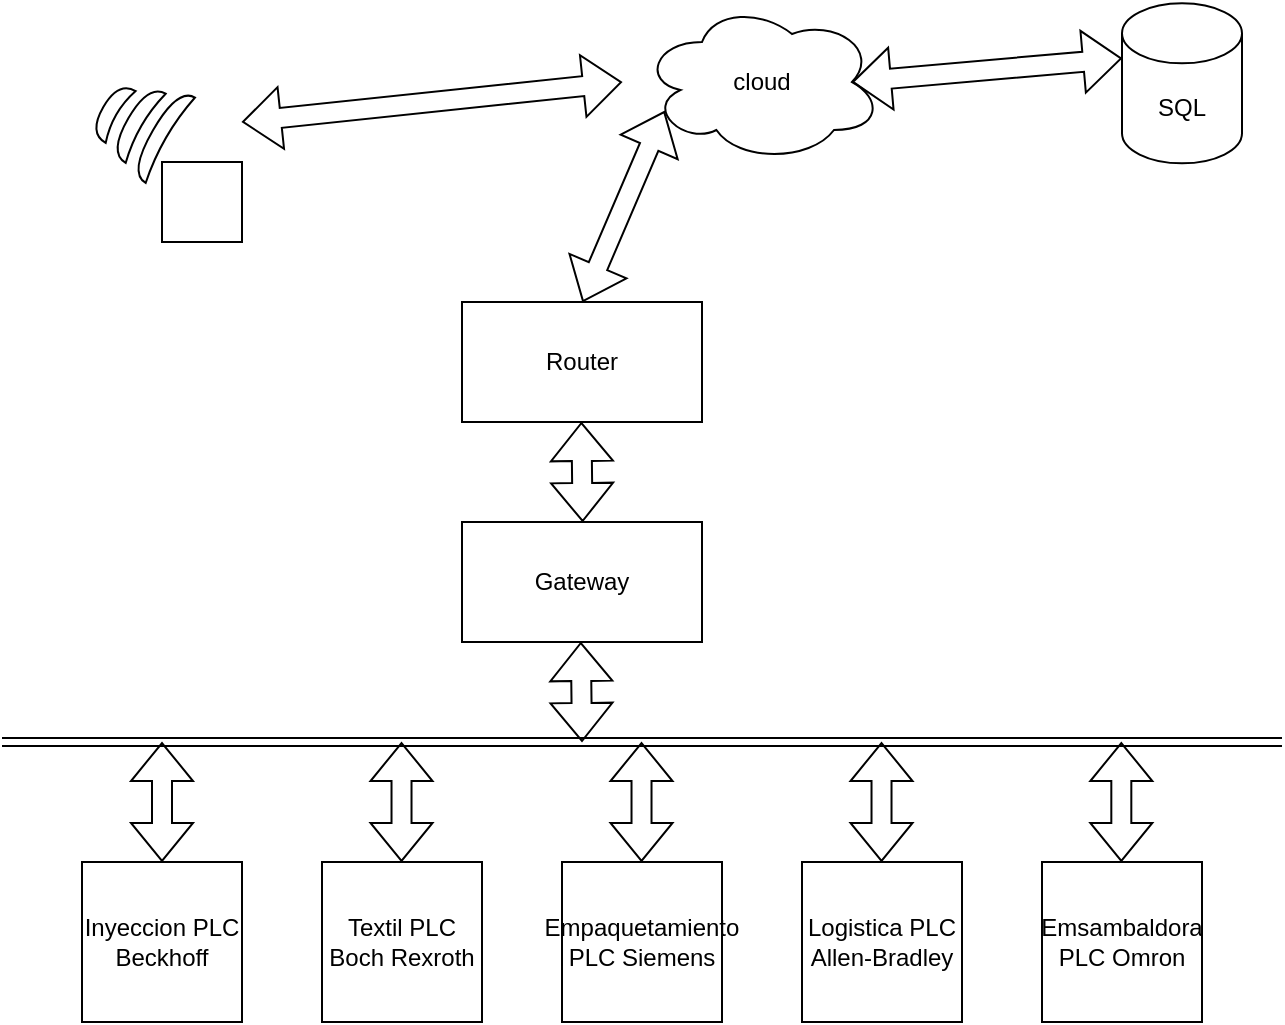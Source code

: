 <mxfile version="24.7.17">
  <diagram name="Página-1" id="4ogbuY2WXQBbzz6w4XQf">
    <mxGraphModel dx="1344" dy="483" grid="1" gridSize="10" guides="1" tooltips="1" connect="1" arrows="1" fold="1" page="1" pageScale="1" pageWidth="1169" pageHeight="827" math="0" shadow="0">
      <root>
        <mxCell id="0" />
        <mxCell id="1" parent="0" />
        <mxCell id="Ca4Y1HuICi13Lwhwx1Ua-1" value="cloud" style="ellipse;shape=cloud;whiteSpace=wrap;html=1;" vertex="1" parent="1">
          <mxGeometry x="420" y="80" width="120" height="80" as="geometry" />
        </mxCell>
        <mxCell id="Ca4Y1HuICi13Lwhwx1Ua-2" value="" style="shape=link;html=1;rounded=0;" edge="1" parent="1">
          <mxGeometry width="100" relative="1" as="geometry">
            <mxPoint x="100" y="450" as="sourcePoint" />
            <mxPoint x="740" y="450" as="targetPoint" />
          </mxGeometry>
        </mxCell>
        <mxCell id="Ca4Y1HuICi13Lwhwx1Ua-3" value="Inyeccion PLC Beckhoff" style="whiteSpace=wrap;html=1;aspect=fixed;" vertex="1" parent="1">
          <mxGeometry x="140" y="510" width="80" height="80" as="geometry" />
        </mxCell>
        <mxCell id="Ca4Y1HuICi13Lwhwx1Ua-4" value="Textil PLC Boch Rexroth" style="whiteSpace=wrap;html=1;aspect=fixed;" vertex="1" parent="1">
          <mxGeometry x="260" y="510" width="80" height="80" as="geometry" />
        </mxCell>
        <mxCell id="Ca4Y1HuICi13Lwhwx1Ua-5" value="Empaquetamiento PLC Siemens" style="whiteSpace=wrap;html=1;aspect=fixed;" vertex="1" parent="1">
          <mxGeometry x="380" y="510" width="80" height="80" as="geometry" />
        </mxCell>
        <mxCell id="Ca4Y1HuICi13Lwhwx1Ua-6" value="Logistica PLC Allen-Bradley" style="whiteSpace=wrap;html=1;aspect=fixed;" vertex="1" parent="1">
          <mxGeometry x="500" y="510" width="80" height="80" as="geometry" />
        </mxCell>
        <mxCell id="Ca4Y1HuICi13Lwhwx1Ua-7" value="Emsambaldora PLC Omron" style="whiteSpace=wrap;html=1;aspect=fixed;" vertex="1" parent="1">
          <mxGeometry x="620" y="510" width="80" height="80" as="geometry" />
        </mxCell>
        <mxCell id="Ca4Y1HuICi13Lwhwx1Ua-8" value="Gateway" style="rounded=0;whiteSpace=wrap;html=1;" vertex="1" parent="1">
          <mxGeometry x="330" y="340" width="120" height="60" as="geometry" />
        </mxCell>
        <mxCell id="Ca4Y1HuICi13Lwhwx1Ua-9" value="Router" style="rounded=0;whiteSpace=wrap;html=1;" vertex="1" parent="1">
          <mxGeometry x="330" y="230" width="120" height="60" as="geometry" />
        </mxCell>
        <mxCell id="Ca4Y1HuICi13Lwhwx1Ua-10" value="" style="shape=flexArrow;endArrow=classic;startArrow=classic;html=1;rounded=0;exitX=0.5;exitY=0;exitDx=0;exitDy=0;" edge="1" parent="1" source="Ca4Y1HuICi13Lwhwx1Ua-3">
          <mxGeometry width="100" height="100" relative="1" as="geometry">
            <mxPoint x="530" y="470" as="sourcePoint" />
            <mxPoint x="180" y="450" as="targetPoint" />
          </mxGeometry>
        </mxCell>
        <mxCell id="Ca4Y1HuICi13Lwhwx1Ua-11" value="" style="shape=flexArrow;endArrow=classic;startArrow=classic;html=1;rounded=0;exitX=0.5;exitY=0;exitDx=0;exitDy=0;" edge="1" parent="1">
          <mxGeometry width="100" height="100" relative="1" as="geometry">
            <mxPoint x="659.66" y="510" as="sourcePoint" />
            <mxPoint x="659.66" y="450" as="targetPoint" />
          </mxGeometry>
        </mxCell>
        <mxCell id="Ca4Y1HuICi13Lwhwx1Ua-12" value="" style="shape=flexArrow;endArrow=classic;startArrow=classic;html=1;rounded=0;exitX=0.5;exitY=0;exitDx=0;exitDy=0;" edge="1" parent="1">
          <mxGeometry width="100" height="100" relative="1" as="geometry">
            <mxPoint x="539.76" y="510" as="sourcePoint" />
            <mxPoint x="539.76" y="450" as="targetPoint" />
          </mxGeometry>
        </mxCell>
        <mxCell id="Ca4Y1HuICi13Lwhwx1Ua-13" value="" style="shape=flexArrow;endArrow=classic;startArrow=classic;html=1;rounded=0;exitX=0.5;exitY=0;exitDx=0;exitDy=0;" edge="1" parent="1">
          <mxGeometry width="100" height="100" relative="1" as="geometry">
            <mxPoint x="419.76" y="510" as="sourcePoint" />
            <mxPoint x="419.76" y="450" as="targetPoint" />
          </mxGeometry>
        </mxCell>
        <mxCell id="Ca4Y1HuICi13Lwhwx1Ua-14" value="" style="shape=flexArrow;endArrow=classic;startArrow=classic;html=1;rounded=0;exitX=0.5;exitY=0;exitDx=0;exitDy=0;" edge="1" parent="1">
          <mxGeometry width="100" height="100" relative="1" as="geometry">
            <mxPoint x="299.76" y="510" as="sourcePoint" />
            <mxPoint x="299.76" y="450" as="targetPoint" />
          </mxGeometry>
        </mxCell>
        <mxCell id="Ca4Y1HuICi13Lwhwx1Ua-16" value="" style="shape=flexArrow;endArrow=classic;startArrow=classic;html=1;rounded=0;" edge="1" parent="1">
          <mxGeometry width="100" height="100" relative="1" as="geometry">
            <mxPoint x="390" y="450" as="sourcePoint" />
            <mxPoint x="389.41" y="400" as="targetPoint" />
          </mxGeometry>
        </mxCell>
        <mxCell id="Ca4Y1HuICi13Lwhwx1Ua-17" value="" style="shape=flexArrow;endArrow=classic;startArrow=classic;html=1;rounded=0;" edge="1" parent="1">
          <mxGeometry width="100" height="100" relative="1" as="geometry">
            <mxPoint x="390.3" y="340" as="sourcePoint" />
            <mxPoint x="389.71" y="290" as="targetPoint" />
          </mxGeometry>
        </mxCell>
        <mxCell id="Ca4Y1HuICi13Lwhwx1Ua-18" value="" style="shape=flexArrow;endArrow=classic;startArrow=classic;html=1;rounded=0;entryX=0.094;entryY=0.682;entryDx=0;entryDy=0;entryPerimeter=0;" edge="1" parent="1" target="Ca4Y1HuICi13Lwhwx1Ua-1">
          <mxGeometry width="100" height="100" relative="1" as="geometry">
            <mxPoint x="390.3" y="230" as="sourcePoint" />
            <mxPoint x="389.71" y="180" as="targetPoint" />
          </mxGeometry>
        </mxCell>
        <mxCell id="Ca4Y1HuICi13Lwhwx1Ua-19" value="" style="whiteSpace=wrap;html=1;aspect=fixed;" vertex="1" parent="1">
          <mxGeometry x="180" y="160" width="40" height="40" as="geometry" />
        </mxCell>
        <mxCell id="Ca4Y1HuICi13Lwhwx1Ua-20" value="" style="shape=xor;whiteSpace=wrap;html=1;rotation=-150;" vertex="1" parent="1">
          <mxGeometry x="150.0" y="120" width="10" height="30" as="geometry" />
        </mxCell>
        <mxCell id="Ca4Y1HuICi13Lwhwx1Ua-21" value="" style="shape=xor;whiteSpace=wrap;html=1;rotation=-150;" vertex="1" parent="1">
          <mxGeometry x="162.5" y="120.67" width="10" height="40" as="geometry" />
        </mxCell>
        <mxCell id="Ca4Y1HuICi13Lwhwx1Ua-22" value="" style="shape=xor;whiteSpace=wrap;html=1;rotation=-150;" vertex="1" parent="1">
          <mxGeometry x="174.83" y="121.96" width="10" height="49.33" as="geometry" />
        </mxCell>
        <mxCell id="Ca4Y1HuICi13Lwhwx1Ua-25" value="" style="shape=flexArrow;endArrow=classic;startArrow=classic;html=1;rounded=0;" edge="1" parent="1">
          <mxGeometry width="100" height="100" relative="1" as="geometry">
            <mxPoint x="220" y="140" as="sourcePoint" />
            <mxPoint x="410" y="120" as="targetPoint" />
          </mxGeometry>
        </mxCell>
        <mxCell id="Ca4Y1HuICi13Lwhwx1Ua-29" value="SQL" style="shape=cylinder3;whiteSpace=wrap;html=1;boundedLbl=1;backgroundOutline=1;size=15;" vertex="1" parent="1">
          <mxGeometry x="660" y="80.67" width="60" height="80" as="geometry" />
        </mxCell>
        <mxCell id="Ca4Y1HuICi13Lwhwx1Ua-30" value="" style="shape=flexArrow;endArrow=classic;startArrow=classic;html=1;rounded=0;entryX=0;entryY=0;entryDx=0;entryDy=27.5;entryPerimeter=0;exitX=0.875;exitY=0.5;exitDx=0;exitDy=0;exitPerimeter=0;" edge="1" parent="1" source="Ca4Y1HuICi13Lwhwx1Ua-1" target="Ca4Y1HuICi13Lwhwx1Ua-29">
          <mxGeometry width="100" height="100" relative="1" as="geometry">
            <mxPoint x="290" y="290" as="sourcePoint" />
            <mxPoint x="390" y="190" as="targetPoint" />
          </mxGeometry>
        </mxCell>
      </root>
    </mxGraphModel>
  </diagram>
</mxfile>
